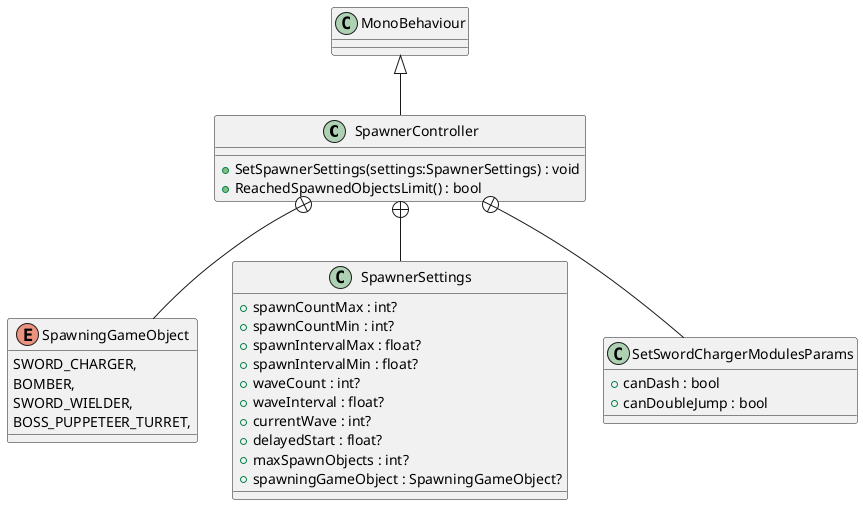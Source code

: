@startuml
class SpawnerController {
    + SetSpawnerSettings(settings:SpawnerSettings) : void
    + ReachedSpawnedObjectsLimit() : bool
}
enum SpawningGameObject {
    SWORD_CHARGER,
    BOMBER,
    SWORD_WIELDER,
    BOSS_PUPPETEER_TURRET,
}
class SpawnerSettings {
    + spawnCountMax : int?
    + spawnCountMin : int?
    + spawnIntervalMax : float?
    + spawnIntervalMin : float?
    + waveCount : int?
    + waveInterval : float?
    + currentWave : int?
    + delayedStart : float?
    + maxSpawnObjects : int?
    + spawningGameObject : SpawningGameObject?
}
class SetSwordChargerModulesParams {
    + canDash : bool
    + canDoubleJump : bool
}
MonoBehaviour <|-- SpawnerController
SpawnerController +-- SpawningGameObject
SpawnerController +-- SpawnerSettings
SpawnerController +-- SetSwordChargerModulesParams
@enduml
